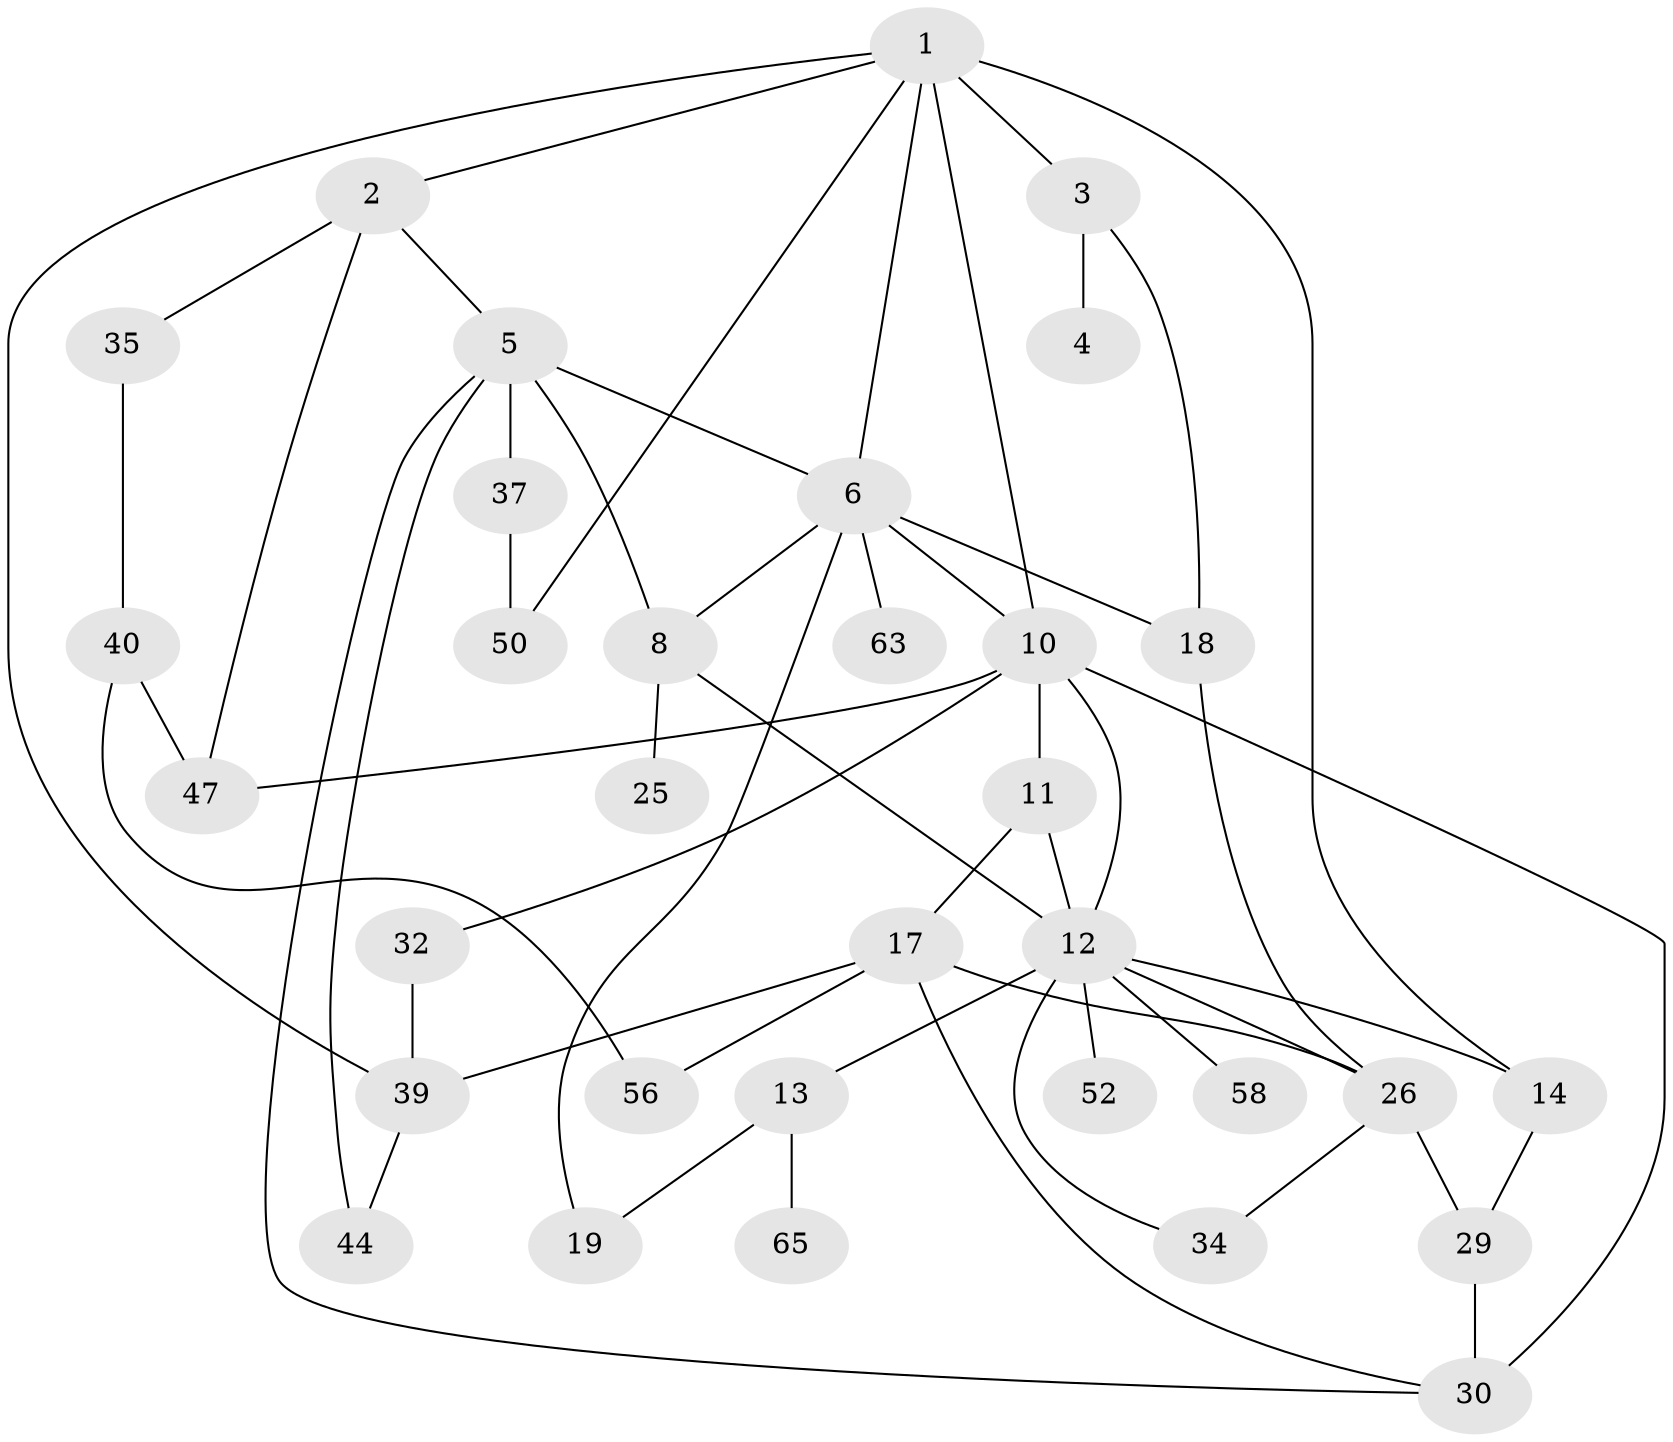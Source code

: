 // original degree distribution, {7: 0.029850746268656716, 4: 0.1044776119402985, 3: 0.23880597014925373, 1: 0.16417910447761194, 6: 0.08955223880597014, 2: 0.3582089552238806, 5: 0.014925373134328358}
// Generated by graph-tools (version 1.1) at 2025/17/03/04/25 18:17:08]
// undirected, 33 vertices, 54 edges
graph export_dot {
graph [start="1"]
  node [color=gray90,style=filled];
  1 [super="+51+31"];
  2;
  3;
  4;
  5 [super="+9"];
  6 [super="+7"];
  8 [super="+16"];
  10 [super="+15+43"];
  11;
  12 [super="+23+22+24"];
  13 [super="+38"];
  14;
  17 [super="+21"];
  18 [super="+59+20"];
  19;
  25 [super="+57"];
  26 [super="+41+36"];
  29;
  30 [super="+55"];
  32 [super="+33"];
  34;
  35;
  37;
  39 [super="+49"];
  40;
  44;
  47;
  50;
  52;
  56;
  58 [super="+61"];
  63;
  65;
  1 -- 2;
  1 -- 3;
  1 -- 6;
  1 -- 39;
  1 -- 50;
  1 -- 10 [weight=2];
  1 -- 14;
  2 -- 5;
  2 -- 35;
  2 -- 47;
  3 -- 4;
  3 -- 18;
  5 -- 8 [weight=2];
  5 -- 44;
  5 -- 30;
  5 -- 37;
  5 -- 6;
  6 -- 18;
  6 -- 19;
  6 -- 10;
  6 -- 63;
  6 -- 8;
  8 -- 25;
  8 -- 12 [weight=2];
  10 -- 11 [weight=2];
  10 -- 32;
  10 -- 30 [weight=2];
  10 -- 47;
  10 -- 12;
  11 -- 12;
  11 -- 17;
  12 -- 13;
  12 -- 14;
  12 -- 26;
  12 -- 52;
  12 -- 34;
  12 -- 58;
  13 -- 65;
  13 -- 19;
  14 -- 29;
  17 -- 39;
  17 -- 56;
  17 -- 30;
  17 -- 26;
  18 -- 26;
  26 -- 34;
  26 -- 29;
  29 -- 30;
  32 -- 39;
  35 -- 40;
  37 -- 50;
  39 -- 44;
  40 -- 56;
  40 -- 47;
}
